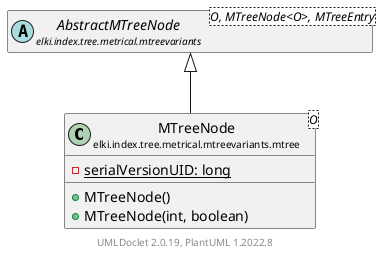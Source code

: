 @startuml
    remove .*\.(Instance|Par|Parameterizer|Factory)$
    set namespaceSeparator none
    hide empty fields
    hide empty methods

    class "<size:14>MTreeNode\n<size:10>elki.index.tree.metrical.mtreevariants.mtree" as elki.index.tree.metrical.mtreevariants.mtree.MTreeNode<O> [[MTreeNode.html]] {
        {static} -serialVersionUID: long
        +MTreeNode()
        +MTreeNode(int, boolean)
    }

    abstract class "<size:14>AbstractMTreeNode\n<size:10>elki.index.tree.metrical.mtreevariants" as elki.index.tree.metrical.mtreevariants.AbstractMTreeNode<O, MTreeNode<O>, MTreeEntry> [[../AbstractMTreeNode.html]]

    elki.index.tree.metrical.mtreevariants.AbstractMTreeNode <|-- elki.index.tree.metrical.mtreevariants.mtree.MTreeNode

    center footer UMLDoclet 2.0.19, PlantUML 1.2022.8
@enduml
